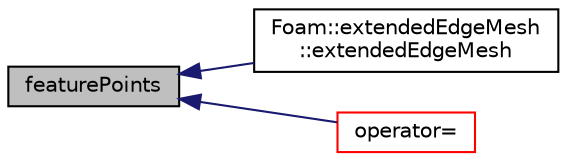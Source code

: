digraph "featurePoints"
{
  bgcolor="transparent";
  edge [fontname="Helvetica",fontsize="10",labelfontname="Helvetica",labelfontsize="10"];
  node [fontname="Helvetica",fontsize="10",shape=record];
  rankdir="LR";
  Node1 [label="featurePoints",height=0.2,width=0.4,color="black", fillcolor="grey75", style="filled", fontcolor="black"];
  Node1 -> Node2 [dir="back",color="midnightblue",fontsize="10",style="solid",fontname="Helvetica"];
  Node2 [label="Foam::extendedEdgeMesh\l::extendedEdgeMesh",height=0.2,width=0.4,color="black",URL="$a00699.html#afd2b47811ea5fb93fabb4e9a00a8985e",tooltip="Construct given a surface with selected edges,point. "];
  Node1 -> Node3 [dir="back",color="midnightblue",fontsize="10",style="solid",fontname="Helvetica"];
  Node3 [label="operator=",height=0.2,width=0.4,color="red",URL="$a02478.html#ad52fafb07b65b15def16c40bd6cdd12d"];
}
